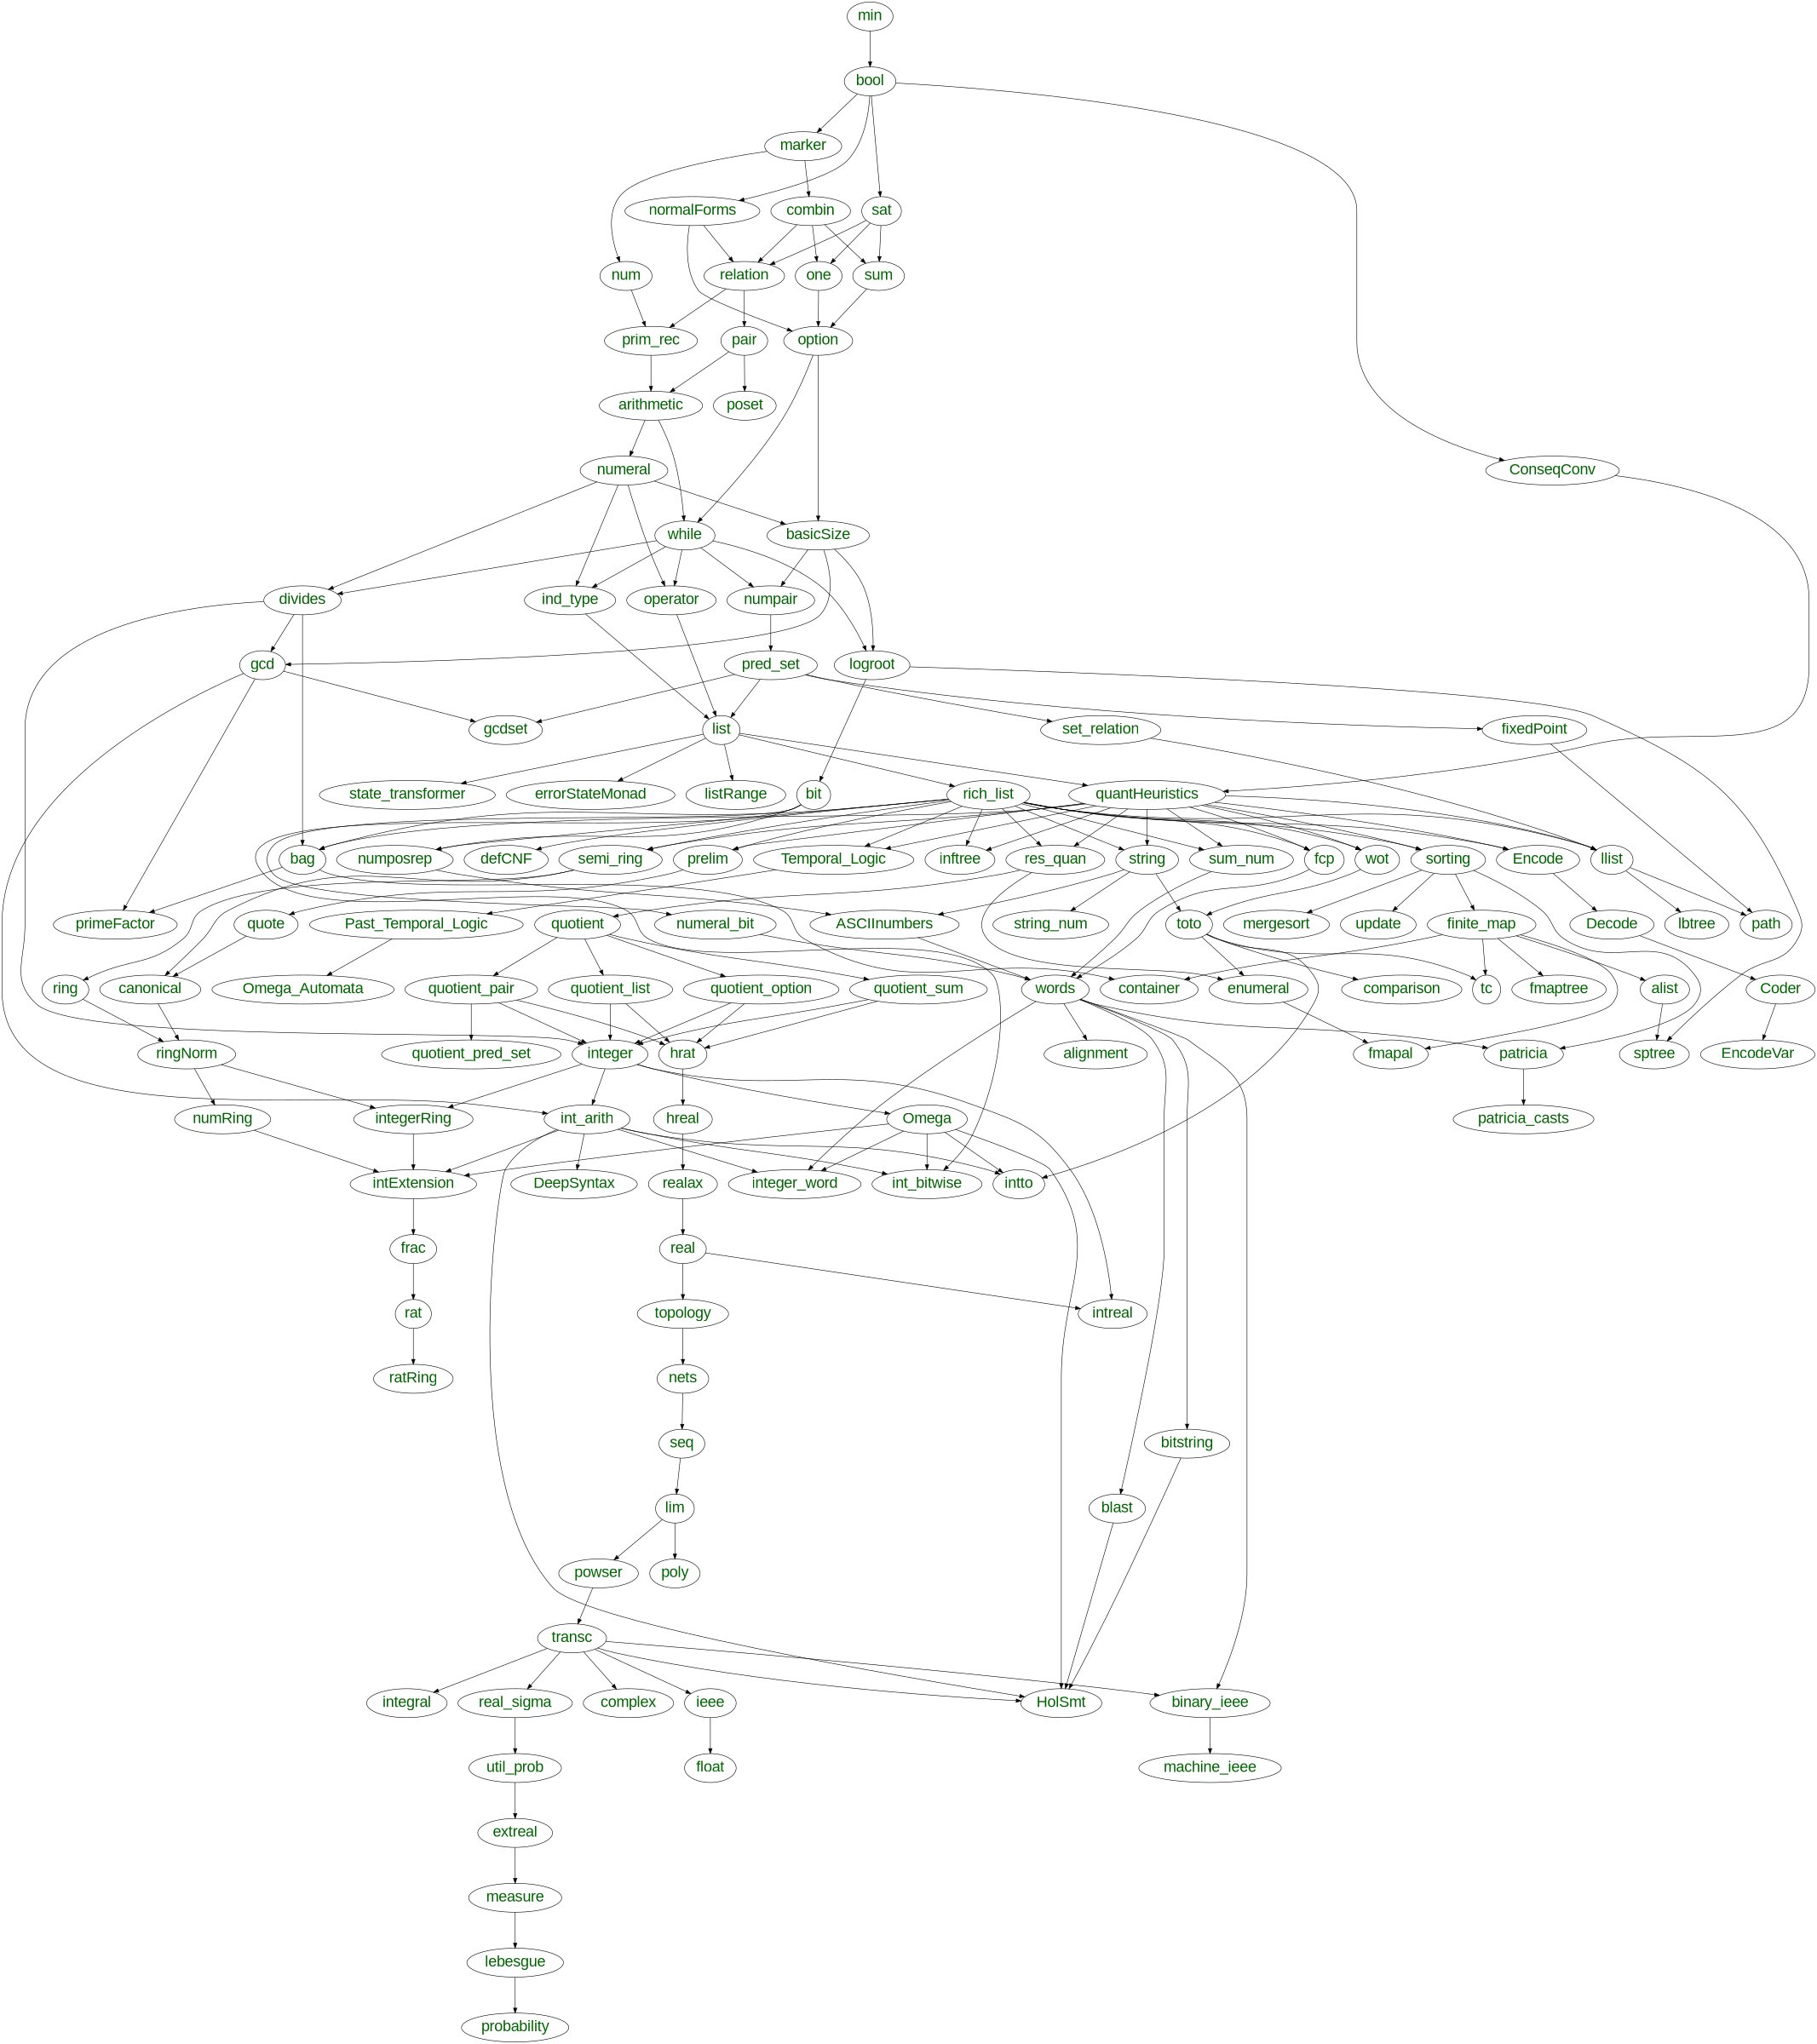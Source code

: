 digraph G {
     ratio = compress
     size = "16,16"
     ranksep = 1.0
     nodesep = 0.30
     node [fontcolor = darkgreen fontsize=30 fontname=Arial]

     alignment [URL = "alignmentTheory.html"]
     comparison [URL = "comparisonTheory.html"]
     complex [URL = "complexTheory.html"]
     container [URL = "containerTheory.html"]
     DeepSyntax [URL = "DeepSyntaxTheory.html"]
     defCNF [URL = "defCNFTheory.html"]
     Encode [URL = "EncodeTheory.html"]
     Decode [URL = "DecodeTheory.html"]
     Coder [URL = "CoderTheory.html"]
     EncodeVar [URL = "EncodeVarTheory.html"]
     errorStateMonad [URL = "errorStateMonadTheory.html"]
     ieee [URL = "ieeeTheory.html"]
     float [URL = "floatTheory.html"]
     enumeral [URL = "enumeralTheory.html"]
     fmapal [URL = "fmapalTheory.html"]
     fmaptree [URL = "fmaptreeTheory.html"]
     gcdset [URL = "gcdsetTheory.html"]
     bitstring [URL = "bitstringTheory.html"]
     blast [URL = "blastTheory.html"]
     HolSmt [URL = "HolSmtTheory.html"]
     inftree [URL = "inftreeTheory.html"]
     int_bitwise [URL = "int_bitwiseTheory.html"]
     integer_word [URL = "integer_wordTheory.html"]
     integral [URL = "integralTheory.html"]
     intreal [URL = "intrealTheory.html"]
     intto [URL = "inttoTheory.html"]
     lbtree [URL = "lbtreeTheory.html"]
     listRange [URL = "listRangeTheory.html"]
     binary_ieee [URL = "binary_ieeeTheory.html"]
     machine_ieee [URL = "machine_ieeeTheory.html"]
     mergesort [URL = "mergesortTheory.html"]
     Temporal_Logic [URL = "Temporal_LogicTheory.html"]
     Past_Temporal_Logic [URL = "Past_Temporal_LogicTheory.html"]
     Omega_Automata [URL = "Omega_AutomataTheory.html"]
     fixedPoint [URL = "fixedPointTheory.html"]
     set_relation [URL = "set_relationTheory.html"]
     llist [URL = "llistTheory.html"]
     path [URL = "pathTheory.html"]
     fcp [URL = "fcpTheory.html"]
     numeral_bit [URL = "numeral_bitTheory.html"]
     bit [URL = "bitTheory.html"]
     numposrep [URL = "numposrepTheory.html"]
     ASCIInumbers [URL = "ASCIInumbersTheory.html"]
     sum_num [URL = "sum_numTheory.html"]
     words [URL = "wordsTheory.html"]
     patricia [URL = "patriciaTheory.html"]
     patricia_casts [URL = "patricia_castsTheory.html"]
     poly [URL = "polyTheory.html"]
     poset [URL = "posetTheory.html"]
     bag [URL = "bagTheory.html"]
     primeFactor [URL = "primeFactorTheory.html"]
     hrat [URL = "hratTheory.html"]
     hreal [URL = "hrealTheory.html"]
     realax [URL = "realaxTheory.html"]
     real [URL = "realTheory.html"]
     topology [URL = "topologyTheory.html"]
     nets [URL = "netsTheory.html"]
     seq [URL = "seqTheory.html"]
     lim [URL = "limTheory.html"]
     powser [URL = "powserTheory.html"]
     transc [URL = "transcTheory.html"]
     real_sigma [URL = "real_sigmaTheory.html"]
     util_prob [URL = "util_probTheory.html"]
     extreal [URL = "extrealTheory.html"]
     measure [URL = "measureTheory.html"]
     lebesgue [URL = "lebesgueTheory.html"]
     probability [URL = "probabilityTheory.html"]
     quotient_pred_set [URL = "quotient_pred_setTheory.html"]
     gcd [URL = "gcdTheory.html"]
     int_arith [URL = "int_arithTheory.html"]
     Omega [URL = "OmegaTheory.html"]
     divides [URL = "dividesTheory.html"]
     quotient_list [URL = "quotient_listTheory.html"]
     quotient_option [URL = "quotient_optionTheory.html"]
     quotient_pair [URL = "quotient_pairTheory.html"]
     res_quan [URL = "res_quanTheory.html"]
     quotient [URL = "quotientTheory.html"]
     quotient_sum [URL = "quotient_sumTheory.html"]
     integer [URL = "integerTheory.html"]
     integerRing [URL = "integerRingTheory.html"]
     prelim [URL = "prelimTheory.html"]
     quote [URL = "quoteTheory.html"]
     canonical [URL = "canonicalTheory.html"]
     semi_ring [URL = "semi_ringTheory.html"]
     ring [URL = "ringTheory.html"]
     ringNorm [URL = "ringNormTheory.html"]
     numRing [URL = "numRingTheory.html"]
     intExtension [URL = "intExtensionTheory.html"]
     frac [URL = "fracTheory.html"]
     rat [URL = "ratTheory.html"]
     ratRing [URL = "ratRingTheory.html"]
     alist [URL = "alistTheory.html"]
     logroot [URL = "logrootTheory.html"]
     sptree [URL = "sptreeTheory.html"]
     state_transformer [URL = "state_transformerTheory.html"]
     string_num [URL = "string_numTheory.html"]
     finite_map [URL = "finite_mapTheory.html"]
     string [URL = "stringTheory.html"]
     wot [URL = "wotTheory.html"]
     toto [URL = "totoTheory.html"]
     tc [URL = "tcTheory.html"]
     ConseqConv [URL = "ConseqConvTheory.html"]
     quantHeuristics [URL = "quantHeuristicsTheory.html"]
     ind_type [URL = "ind_typeTheory.html"]
     operator [URL = "operatorTheory.html"]
     while [URL = "whileTheory.html"]
     pair [URL = "pairTheory.html"]
     num [URL = "numTheory.html"]
     relation [URL = "relationTheory.html"]
     prim_rec [URL = "prim_recTheory.html"]
     arithmetic [URL = "arithmeticTheory.html"]
     numeral [URL = "numeralTheory.html"]
     normalForms [URL = "normalFormsTheory.html"]
     one [URL = "oneTheory.html"]
     marker [URL = "markerTheory.html"]
     combin [URL = "combinTheory.html"]
     min [URL = "minTheory.html"]
     bool [URL = "boolTheory.html"]
     sat [URL = "satTheory.html"]
     sum [URL = "sumTheory.html"]
     option [URL = "optionTheory.html"]
     basicSize [URL = "basicSizeTheory.html"]
     numpair [URL = "numpairTheory.html"]
     pred_set [URL = "pred_setTheory.html"]
     list [URL = "listTheory.html"]
     rich_list [URL = "rich_listTheory.html"]
     sorting [URL = "sortingTheory.html"]
     update [URL = "updateTheory.html"]

     ASCIInumbers -> words
     Coder -> EncodeVar
     ConseqConv -> quantHeuristics
     Decode -> Coder
     Encode -> Decode
     Omega -> HolSmt
     Omega -> int_bitwise
     Omega -> integer_word
     Omega -> intto
     Omega -> intExtension
     Past_Temporal_Logic -> Omega_Automata
     Temporal_Logic -> Past_Temporal_Logic
     alist -> sptree
     arithmetic -> while
     arithmetic -> numeral
     bag -> container
     bag -> primeFactor
     basicSize -> gcd
     basicSize -> logroot
     basicSize -> numpair
     binary_ieee -> machine_ieee
     bit -> int_bitwise
     bit -> numeral_bit
     bit -> numposrep
     bitstring -> HolSmt
     blast -> HolSmt
     bool -> ConseqConv
     bool -> normalForms
     bool -> marker
     bool -> sat
     canonical -> ringNorm
     combin -> relation
     combin -> one
     combin -> sum
     divides -> bag
     divides -> gcd
     divides -> integer
     enumeral -> fmapal
     extreal -> measure
     fcp -> words
     finite_map -> container
     finite_map -> fmapal
     finite_map -> fmaptree
     finite_map -> alist
     finite_map -> tc
     fixedPoint -> path
     frac -> rat
     gcd -> gcdset
     gcd -> primeFactor
     gcd -> int_arith
     hrat -> hreal
     hreal -> realax
     ieee -> float
     ind_type -> list
     intExtension -> frac
     int_arith -> DeepSyntax
     int_arith -> HolSmt
     int_arith -> int_bitwise
     int_arith -> integer_word
     int_arith -> intto
     int_arith -> intExtension
     integer -> intreal
     integer -> int_arith
     integer -> Omega
     integer -> integerRing
     integerRing -> intExtension
     lebesgue -> probability
     lim -> poly
     lim -> powser
     list -> errorStateMonad
     list -> listRange
     list -> state_transformer
     list -> quantHeuristics
     list -> rich_list
     llist -> lbtree
     llist -> path
     logroot -> bit
     logroot -> sptree
     marker -> num
     marker -> combin
     measure -> lebesgue
     min -> bool
     nets -> seq
     normalForms -> relation
     normalForms -> option
     num -> prim_rec
     numRing -> intExtension
     numeral -> divides
     numeral -> ind_type
     numeral -> operator
     numeral -> basicSize
     numeral_bit -> words
     numpair -> pred_set
     numposrep -> ASCIInumbers
     one -> option
     operator -> list
     option -> while
     option -> basicSize
     pair -> poset
     pair -> arithmetic
     patricia -> patricia_casts
     powser -> transc
     pred_set -> gcdset
     pred_set -> fixedPoint
     pred_set -> set_relation
     pred_set -> list
     prelim -> quote
     prim_rec -> arithmetic
     quantHeuristics -> Encode
     quantHeuristics -> inftree
     quantHeuristics -> Temporal_Logic
     quantHeuristics -> llist
     quantHeuristics -> fcp
     quantHeuristics -> sum_num
     quantHeuristics -> bag
     quantHeuristics -> res_quan
     quantHeuristics -> prelim
     quantHeuristics -> semi_ring
     quantHeuristics -> string
     quantHeuristics -> wot
     quantHeuristics -> sorting
     quote -> canonical
     quotient -> quotient_list
     quotient -> quotient_option
     quotient -> quotient_pair
     quotient -> quotient_sum
     quotient_list -> hrat
     quotient_list -> integer
     quotient_option -> hrat
     quotient_option -> integer
     quotient_pair -> hrat
     quotient_pair -> quotient_pred_set
     quotient_pair -> integer
     quotient_sum -> hrat
     quotient_sum -> integer
     rat -> ratRing
     real -> intreal
     real -> topology
     real_sigma -> util_prob
     realax -> real
     relation -> pair
     relation -> prim_rec
     res_quan -> enumeral
     res_quan -> quotient
     rich_list -> defCNF
     rich_list -> Encode
     rich_list -> inftree
     rich_list -> Temporal_Logic
     rich_list -> llist
     rich_list -> fcp
     rich_list -> numposrep
     rich_list -> sum_num
     rich_list -> bag
     rich_list -> res_quan
     rich_list -> prelim
     rich_list -> semi_ring
     rich_list -> string
     rich_list -> wot
     rich_list -> sorting
     ring -> ringNorm
     ringNorm -> integerRing
     ringNorm -> numRing
     sat -> relation
     sat -> one
     sat -> sum
     semi_ring -> canonical
     semi_ring -> ring
     seq -> lim
     set_relation -> llist
     sorting -> mergesort
     sorting -> patricia
     sorting -> finite_map
     sorting -> update
     string -> ASCIInumbers
     string -> string_num
     string -> toto
     sum -> option
     sum_num -> words
     topology -> nets
     toto -> comparison
     toto -> enumeral
     toto -> intto
     toto -> tc
     transc -> complex
     transc -> ieee
     transc -> HolSmt
     transc -> integral
     transc -> binary_ieee
     transc -> real_sigma
     util_prob -> extreal
     while -> divides
     while -> logroot
     while -> ind_type
     while -> operator
     while -> numpair
     words -> alignment
     words -> bitstring
     words -> blast
     words -> integer_word
     words -> binary_ieee
     words -> patricia
     wot -> toto
}
